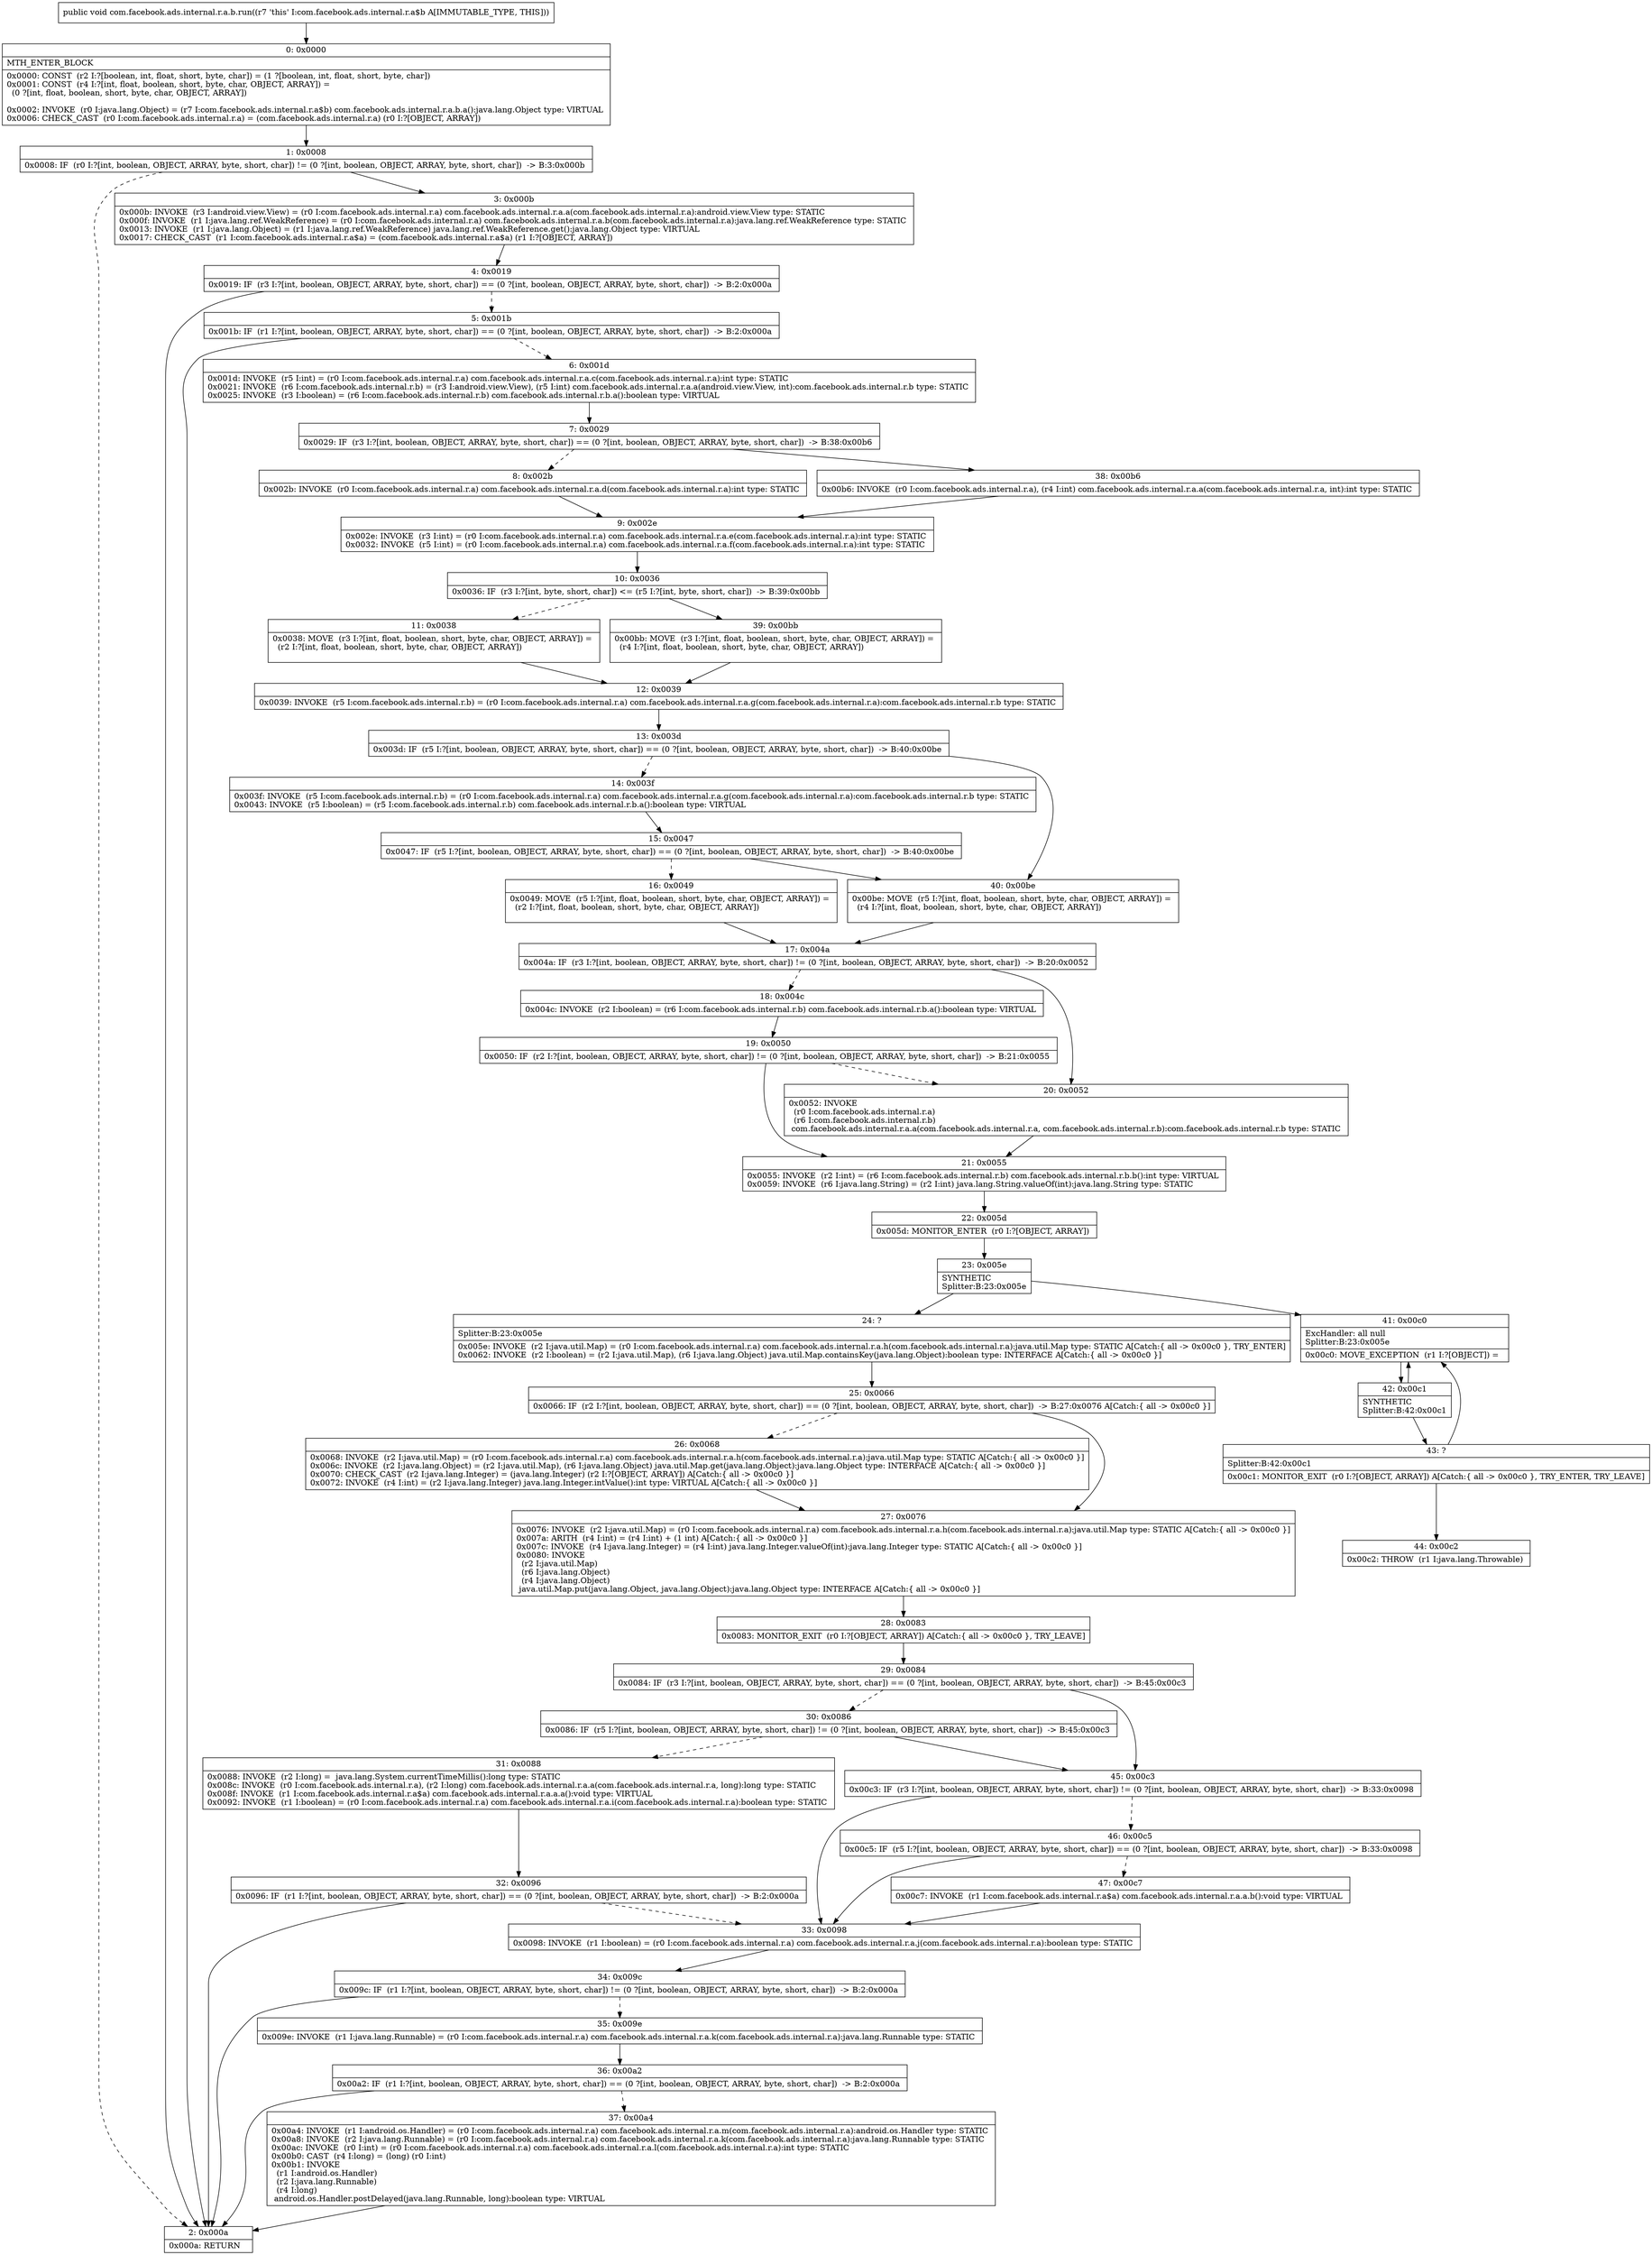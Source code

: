 digraph "CFG forcom.facebook.ads.internal.r.a.b.run()V" {
Node_0 [shape=record,label="{0\:\ 0x0000|MTH_ENTER_BLOCK\l|0x0000: CONST  (r2 I:?[boolean, int, float, short, byte, char]) = (1 ?[boolean, int, float, short, byte, char]) \l0x0001: CONST  (r4 I:?[int, float, boolean, short, byte, char, OBJECT, ARRAY]) = \l  (0 ?[int, float, boolean, short, byte, char, OBJECT, ARRAY])\l \l0x0002: INVOKE  (r0 I:java.lang.Object) = (r7 I:com.facebook.ads.internal.r.a$b) com.facebook.ads.internal.r.a.b.a():java.lang.Object type: VIRTUAL \l0x0006: CHECK_CAST  (r0 I:com.facebook.ads.internal.r.a) = (com.facebook.ads.internal.r.a) (r0 I:?[OBJECT, ARRAY]) \l}"];
Node_1 [shape=record,label="{1\:\ 0x0008|0x0008: IF  (r0 I:?[int, boolean, OBJECT, ARRAY, byte, short, char]) != (0 ?[int, boolean, OBJECT, ARRAY, byte, short, char])  \-\> B:3:0x000b \l}"];
Node_2 [shape=record,label="{2\:\ 0x000a|0x000a: RETURN   \l}"];
Node_3 [shape=record,label="{3\:\ 0x000b|0x000b: INVOKE  (r3 I:android.view.View) = (r0 I:com.facebook.ads.internal.r.a) com.facebook.ads.internal.r.a.a(com.facebook.ads.internal.r.a):android.view.View type: STATIC \l0x000f: INVOKE  (r1 I:java.lang.ref.WeakReference) = (r0 I:com.facebook.ads.internal.r.a) com.facebook.ads.internal.r.a.b(com.facebook.ads.internal.r.a):java.lang.ref.WeakReference type: STATIC \l0x0013: INVOKE  (r1 I:java.lang.Object) = (r1 I:java.lang.ref.WeakReference) java.lang.ref.WeakReference.get():java.lang.Object type: VIRTUAL \l0x0017: CHECK_CAST  (r1 I:com.facebook.ads.internal.r.a$a) = (com.facebook.ads.internal.r.a$a) (r1 I:?[OBJECT, ARRAY]) \l}"];
Node_4 [shape=record,label="{4\:\ 0x0019|0x0019: IF  (r3 I:?[int, boolean, OBJECT, ARRAY, byte, short, char]) == (0 ?[int, boolean, OBJECT, ARRAY, byte, short, char])  \-\> B:2:0x000a \l}"];
Node_5 [shape=record,label="{5\:\ 0x001b|0x001b: IF  (r1 I:?[int, boolean, OBJECT, ARRAY, byte, short, char]) == (0 ?[int, boolean, OBJECT, ARRAY, byte, short, char])  \-\> B:2:0x000a \l}"];
Node_6 [shape=record,label="{6\:\ 0x001d|0x001d: INVOKE  (r5 I:int) = (r0 I:com.facebook.ads.internal.r.a) com.facebook.ads.internal.r.a.c(com.facebook.ads.internal.r.a):int type: STATIC \l0x0021: INVOKE  (r6 I:com.facebook.ads.internal.r.b) = (r3 I:android.view.View), (r5 I:int) com.facebook.ads.internal.r.a.a(android.view.View, int):com.facebook.ads.internal.r.b type: STATIC \l0x0025: INVOKE  (r3 I:boolean) = (r6 I:com.facebook.ads.internal.r.b) com.facebook.ads.internal.r.b.a():boolean type: VIRTUAL \l}"];
Node_7 [shape=record,label="{7\:\ 0x0029|0x0029: IF  (r3 I:?[int, boolean, OBJECT, ARRAY, byte, short, char]) == (0 ?[int, boolean, OBJECT, ARRAY, byte, short, char])  \-\> B:38:0x00b6 \l}"];
Node_8 [shape=record,label="{8\:\ 0x002b|0x002b: INVOKE  (r0 I:com.facebook.ads.internal.r.a) com.facebook.ads.internal.r.a.d(com.facebook.ads.internal.r.a):int type: STATIC \l}"];
Node_9 [shape=record,label="{9\:\ 0x002e|0x002e: INVOKE  (r3 I:int) = (r0 I:com.facebook.ads.internal.r.a) com.facebook.ads.internal.r.a.e(com.facebook.ads.internal.r.a):int type: STATIC \l0x0032: INVOKE  (r5 I:int) = (r0 I:com.facebook.ads.internal.r.a) com.facebook.ads.internal.r.a.f(com.facebook.ads.internal.r.a):int type: STATIC \l}"];
Node_10 [shape=record,label="{10\:\ 0x0036|0x0036: IF  (r3 I:?[int, byte, short, char]) \<= (r5 I:?[int, byte, short, char])  \-\> B:39:0x00bb \l}"];
Node_11 [shape=record,label="{11\:\ 0x0038|0x0038: MOVE  (r3 I:?[int, float, boolean, short, byte, char, OBJECT, ARRAY]) = \l  (r2 I:?[int, float, boolean, short, byte, char, OBJECT, ARRAY])\l \l}"];
Node_12 [shape=record,label="{12\:\ 0x0039|0x0039: INVOKE  (r5 I:com.facebook.ads.internal.r.b) = (r0 I:com.facebook.ads.internal.r.a) com.facebook.ads.internal.r.a.g(com.facebook.ads.internal.r.a):com.facebook.ads.internal.r.b type: STATIC \l}"];
Node_13 [shape=record,label="{13\:\ 0x003d|0x003d: IF  (r5 I:?[int, boolean, OBJECT, ARRAY, byte, short, char]) == (0 ?[int, boolean, OBJECT, ARRAY, byte, short, char])  \-\> B:40:0x00be \l}"];
Node_14 [shape=record,label="{14\:\ 0x003f|0x003f: INVOKE  (r5 I:com.facebook.ads.internal.r.b) = (r0 I:com.facebook.ads.internal.r.a) com.facebook.ads.internal.r.a.g(com.facebook.ads.internal.r.a):com.facebook.ads.internal.r.b type: STATIC \l0x0043: INVOKE  (r5 I:boolean) = (r5 I:com.facebook.ads.internal.r.b) com.facebook.ads.internal.r.b.a():boolean type: VIRTUAL \l}"];
Node_15 [shape=record,label="{15\:\ 0x0047|0x0047: IF  (r5 I:?[int, boolean, OBJECT, ARRAY, byte, short, char]) == (0 ?[int, boolean, OBJECT, ARRAY, byte, short, char])  \-\> B:40:0x00be \l}"];
Node_16 [shape=record,label="{16\:\ 0x0049|0x0049: MOVE  (r5 I:?[int, float, boolean, short, byte, char, OBJECT, ARRAY]) = \l  (r2 I:?[int, float, boolean, short, byte, char, OBJECT, ARRAY])\l \l}"];
Node_17 [shape=record,label="{17\:\ 0x004a|0x004a: IF  (r3 I:?[int, boolean, OBJECT, ARRAY, byte, short, char]) != (0 ?[int, boolean, OBJECT, ARRAY, byte, short, char])  \-\> B:20:0x0052 \l}"];
Node_18 [shape=record,label="{18\:\ 0x004c|0x004c: INVOKE  (r2 I:boolean) = (r6 I:com.facebook.ads.internal.r.b) com.facebook.ads.internal.r.b.a():boolean type: VIRTUAL \l}"];
Node_19 [shape=record,label="{19\:\ 0x0050|0x0050: IF  (r2 I:?[int, boolean, OBJECT, ARRAY, byte, short, char]) != (0 ?[int, boolean, OBJECT, ARRAY, byte, short, char])  \-\> B:21:0x0055 \l}"];
Node_20 [shape=record,label="{20\:\ 0x0052|0x0052: INVOKE  \l  (r0 I:com.facebook.ads.internal.r.a)\l  (r6 I:com.facebook.ads.internal.r.b)\l com.facebook.ads.internal.r.a.a(com.facebook.ads.internal.r.a, com.facebook.ads.internal.r.b):com.facebook.ads.internal.r.b type: STATIC \l}"];
Node_21 [shape=record,label="{21\:\ 0x0055|0x0055: INVOKE  (r2 I:int) = (r6 I:com.facebook.ads.internal.r.b) com.facebook.ads.internal.r.b.b():int type: VIRTUAL \l0x0059: INVOKE  (r6 I:java.lang.String) = (r2 I:int) java.lang.String.valueOf(int):java.lang.String type: STATIC \l}"];
Node_22 [shape=record,label="{22\:\ 0x005d|0x005d: MONITOR_ENTER  (r0 I:?[OBJECT, ARRAY]) \l}"];
Node_23 [shape=record,label="{23\:\ 0x005e|SYNTHETIC\lSplitter:B:23:0x005e\l}"];
Node_24 [shape=record,label="{24\:\ ?|Splitter:B:23:0x005e\l|0x005e: INVOKE  (r2 I:java.util.Map) = (r0 I:com.facebook.ads.internal.r.a) com.facebook.ads.internal.r.a.h(com.facebook.ads.internal.r.a):java.util.Map type: STATIC A[Catch:\{ all \-\> 0x00c0 \}, TRY_ENTER]\l0x0062: INVOKE  (r2 I:boolean) = (r2 I:java.util.Map), (r6 I:java.lang.Object) java.util.Map.containsKey(java.lang.Object):boolean type: INTERFACE A[Catch:\{ all \-\> 0x00c0 \}]\l}"];
Node_25 [shape=record,label="{25\:\ 0x0066|0x0066: IF  (r2 I:?[int, boolean, OBJECT, ARRAY, byte, short, char]) == (0 ?[int, boolean, OBJECT, ARRAY, byte, short, char])  \-\> B:27:0x0076 A[Catch:\{ all \-\> 0x00c0 \}]\l}"];
Node_26 [shape=record,label="{26\:\ 0x0068|0x0068: INVOKE  (r2 I:java.util.Map) = (r0 I:com.facebook.ads.internal.r.a) com.facebook.ads.internal.r.a.h(com.facebook.ads.internal.r.a):java.util.Map type: STATIC A[Catch:\{ all \-\> 0x00c0 \}]\l0x006c: INVOKE  (r2 I:java.lang.Object) = (r2 I:java.util.Map), (r6 I:java.lang.Object) java.util.Map.get(java.lang.Object):java.lang.Object type: INTERFACE A[Catch:\{ all \-\> 0x00c0 \}]\l0x0070: CHECK_CAST  (r2 I:java.lang.Integer) = (java.lang.Integer) (r2 I:?[OBJECT, ARRAY]) A[Catch:\{ all \-\> 0x00c0 \}]\l0x0072: INVOKE  (r4 I:int) = (r2 I:java.lang.Integer) java.lang.Integer.intValue():int type: VIRTUAL A[Catch:\{ all \-\> 0x00c0 \}]\l}"];
Node_27 [shape=record,label="{27\:\ 0x0076|0x0076: INVOKE  (r2 I:java.util.Map) = (r0 I:com.facebook.ads.internal.r.a) com.facebook.ads.internal.r.a.h(com.facebook.ads.internal.r.a):java.util.Map type: STATIC A[Catch:\{ all \-\> 0x00c0 \}]\l0x007a: ARITH  (r4 I:int) = (r4 I:int) + (1 int) A[Catch:\{ all \-\> 0x00c0 \}]\l0x007c: INVOKE  (r4 I:java.lang.Integer) = (r4 I:int) java.lang.Integer.valueOf(int):java.lang.Integer type: STATIC A[Catch:\{ all \-\> 0x00c0 \}]\l0x0080: INVOKE  \l  (r2 I:java.util.Map)\l  (r6 I:java.lang.Object)\l  (r4 I:java.lang.Object)\l java.util.Map.put(java.lang.Object, java.lang.Object):java.lang.Object type: INTERFACE A[Catch:\{ all \-\> 0x00c0 \}]\l}"];
Node_28 [shape=record,label="{28\:\ 0x0083|0x0083: MONITOR_EXIT  (r0 I:?[OBJECT, ARRAY]) A[Catch:\{ all \-\> 0x00c0 \}, TRY_LEAVE]\l}"];
Node_29 [shape=record,label="{29\:\ 0x0084|0x0084: IF  (r3 I:?[int, boolean, OBJECT, ARRAY, byte, short, char]) == (0 ?[int, boolean, OBJECT, ARRAY, byte, short, char])  \-\> B:45:0x00c3 \l}"];
Node_30 [shape=record,label="{30\:\ 0x0086|0x0086: IF  (r5 I:?[int, boolean, OBJECT, ARRAY, byte, short, char]) != (0 ?[int, boolean, OBJECT, ARRAY, byte, short, char])  \-\> B:45:0x00c3 \l}"];
Node_31 [shape=record,label="{31\:\ 0x0088|0x0088: INVOKE  (r2 I:long) =  java.lang.System.currentTimeMillis():long type: STATIC \l0x008c: INVOKE  (r0 I:com.facebook.ads.internal.r.a), (r2 I:long) com.facebook.ads.internal.r.a.a(com.facebook.ads.internal.r.a, long):long type: STATIC \l0x008f: INVOKE  (r1 I:com.facebook.ads.internal.r.a$a) com.facebook.ads.internal.r.a.a.a():void type: VIRTUAL \l0x0092: INVOKE  (r1 I:boolean) = (r0 I:com.facebook.ads.internal.r.a) com.facebook.ads.internal.r.a.i(com.facebook.ads.internal.r.a):boolean type: STATIC \l}"];
Node_32 [shape=record,label="{32\:\ 0x0096|0x0096: IF  (r1 I:?[int, boolean, OBJECT, ARRAY, byte, short, char]) == (0 ?[int, boolean, OBJECT, ARRAY, byte, short, char])  \-\> B:2:0x000a \l}"];
Node_33 [shape=record,label="{33\:\ 0x0098|0x0098: INVOKE  (r1 I:boolean) = (r0 I:com.facebook.ads.internal.r.a) com.facebook.ads.internal.r.a.j(com.facebook.ads.internal.r.a):boolean type: STATIC \l}"];
Node_34 [shape=record,label="{34\:\ 0x009c|0x009c: IF  (r1 I:?[int, boolean, OBJECT, ARRAY, byte, short, char]) != (0 ?[int, boolean, OBJECT, ARRAY, byte, short, char])  \-\> B:2:0x000a \l}"];
Node_35 [shape=record,label="{35\:\ 0x009e|0x009e: INVOKE  (r1 I:java.lang.Runnable) = (r0 I:com.facebook.ads.internal.r.a) com.facebook.ads.internal.r.a.k(com.facebook.ads.internal.r.a):java.lang.Runnable type: STATIC \l}"];
Node_36 [shape=record,label="{36\:\ 0x00a2|0x00a2: IF  (r1 I:?[int, boolean, OBJECT, ARRAY, byte, short, char]) == (0 ?[int, boolean, OBJECT, ARRAY, byte, short, char])  \-\> B:2:0x000a \l}"];
Node_37 [shape=record,label="{37\:\ 0x00a4|0x00a4: INVOKE  (r1 I:android.os.Handler) = (r0 I:com.facebook.ads.internal.r.a) com.facebook.ads.internal.r.a.m(com.facebook.ads.internal.r.a):android.os.Handler type: STATIC \l0x00a8: INVOKE  (r2 I:java.lang.Runnable) = (r0 I:com.facebook.ads.internal.r.a) com.facebook.ads.internal.r.a.k(com.facebook.ads.internal.r.a):java.lang.Runnable type: STATIC \l0x00ac: INVOKE  (r0 I:int) = (r0 I:com.facebook.ads.internal.r.a) com.facebook.ads.internal.r.a.l(com.facebook.ads.internal.r.a):int type: STATIC \l0x00b0: CAST  (r4 I:long) = (long) (r0 I:int) \l0x00b1: INVOKE  \l  (r1 I:android.os.Handler)\l  (r2 I:java.lang.Runnable)\l  (r4 I:long)\l android.os.Handler.postDelayed(java.lang.Runnable, long):boolean type: VIRTUAL \l}"];
Node_38 [shape=record,label="{38\:\ 0x00b6|0x00b6: INVOKE  (r0 I:com.facebook.ads.internal.r.a), (r4 I:int) com.facebook.ads.internal.r.a.a(com.facebook.ads.internal.r.a, int):int type: STATIC \l}"];
Node_39 [shape=record,label="{39\:\ 0x00bb|0x00bb: MOVE  (r3 I:?[int, float, boolean, short, byte, char, OBJECT, ARRAY]) = \l  (r4 I:?[int, float, boolean, short, byte, char, OBJECT, ARRAY])\l \l}"];
Node_40 [shape=record,label="{40\:\ 0x00be|0x00be: MOVE  (r5 I:?[int, float, boolean, short, byte, char, OBJECT, ARRAY]) = \l  (r4 I:?[int, float, boolean, short, byte, char, OBJECT, ARRAY])\l \l}"];
Node_41 [shape=record,label="{41\:\ 0x00c0|ExcHandler: all null\lSplitter:B:23:0x005e\l|0x00c0: MOVE_EXCEPTION  (r1 I:?[OBJECT]) =  \l}"];
Node_42 [shape=record,label="{42\:\ 0x00c1|SYNTHETIC\lSplitter:B:42:0x00c1\l}"];
Node_43 [shape=record,label="{43\:\ ?|Splitter:B:42:0x00c1\l|0x00c1: MONITOR_EXIT  (r0 I:?[OBJECT, ARRAY]) A[Catch:\{ all \-\> 0x00c0 \}, TRY_ENTER, TRY_LEAVE]\l}"];
Node_44 [shape=record,label="{44\:\ 0x00c2|0x00c2: THROW  (r1 I:java.lang.Throwable) \l}"];
Node_45 [shape=record,label="{45\:\ 0x00c3|0x00c3: IF  (r3 I:?[int, boolean, OBJECT, ARRAY, byte, short, char]) != (0 ?[int, boolean, OBJECT, ARRAY, byte, short, char])  \-\> B:33:0x0098 \l}"];
Node_46 [shape=record,label="{46\:\ 0x00c5|0x00c5: IF  (r5 I:?[int, boolean, OBJECT, ARRAY, byte, short, char]) == (0 ?[int, boolean, OBJECT, ARRAY, byte, short, char])  \-\> B:33:0x0098 \l}"];
Node_47 [shape=record,label="{47\:\ 0x00c7|0x00c7: INVOKE  (r1 I:com.facebook.ads.internal.r.a$a) com.facebook.ads.internal.r.a.a.b():void type: VIRTUAL \l}"];
MethodNode[shape=record,label="{public void com.facebook.ads.internal.r.a.b.run((r7 'this' I:com.facebook.ads.internal.r.a$b A[IMMUTABLE_TYPE, THIS])) }"];
MethodNode -> Node_0;
Node_0 -> Node_1;
Node_1 -> Node_2[style=dashed];
Node_1 -> Node_3;
Node_3 -> Node_4;
Node_4 -> Node_2;
Node_4 -> Node_5[style=dashed];
Node_5 -> Node_2;
Node_5 -> Node_6[style=dashed];
Node_6 -> Node_7;
Node_7 -> Node_8[style=dashed];
Node_7 -> Node_38;
Node_8 -> Node_9;
Node_9 -> Node_10;
Node_10 -> Node_11[style=dashed];
Node_10 -> Node_39;
Node_11 -> Node_12;
Node_12 -> Node_13;
Node_13 -> Node_14[style=dashed];
Node_13 -> Node_40;
Node_14 -> Node_15;
Node_15 -> Node_16[style=dashed];
Node_15 -> Node_40;
Node_16 -> Node_17;
Node_17 -> Node_18[style=dashed];
Node_17 -> Node_20;
Node_18 -> Node_19;
Node_19 -> Node_20[style=dashed];
Node_19 -> Node_21;
Node_20 -> Node_21;
Node_21 -> Node_22;
Node_22 -> Node_23;
Node_23 -> Node_24;
Node_23 -> Node_41;
Node_24 -> Node_25;
Node_25 -> Node_26[style=dashed];
Node_25 -> Node_27;
Node_26 -> Node_27;
Node_27 -> Node_28;
Node_28 -> Node_29;
Node_29 -> Node_30[style=dashed];
Node_29 -> Node_45;
Node_30 -> Node_31[style=dashed];
Node_30 -> Node_45;
Node_31 -> Node_32;
Node_32 -> Node_2;
Node_32 -> Node_33[style=dashed];
Node_33 -> Node_34;
Node_34 -> Node_2;
Node_34 -> Node_35[style=dashed];
Node_35 -> Node_36;
Node_36 -> Node_2;
Node_36 -> Node_37[style=dashed];
Node_37 -> Node_2;
Node_38 -> Node_9;
Node_39 -> Node_12;
Node_40 -> Node_17;
Node_41 -> Node_42;
Node_42 -> Node_43;
Node_42 -> Node_41;
Node_43 -> Node_44;
Node_43 -> Node_41;
Node_45 -> Node_33;
Node_45 -> Node_46[style=dashed];
Node_46 -> Node_33;
Node_46 -> Node_47[style=dashed];
Node_47 -> Node_33;
}

